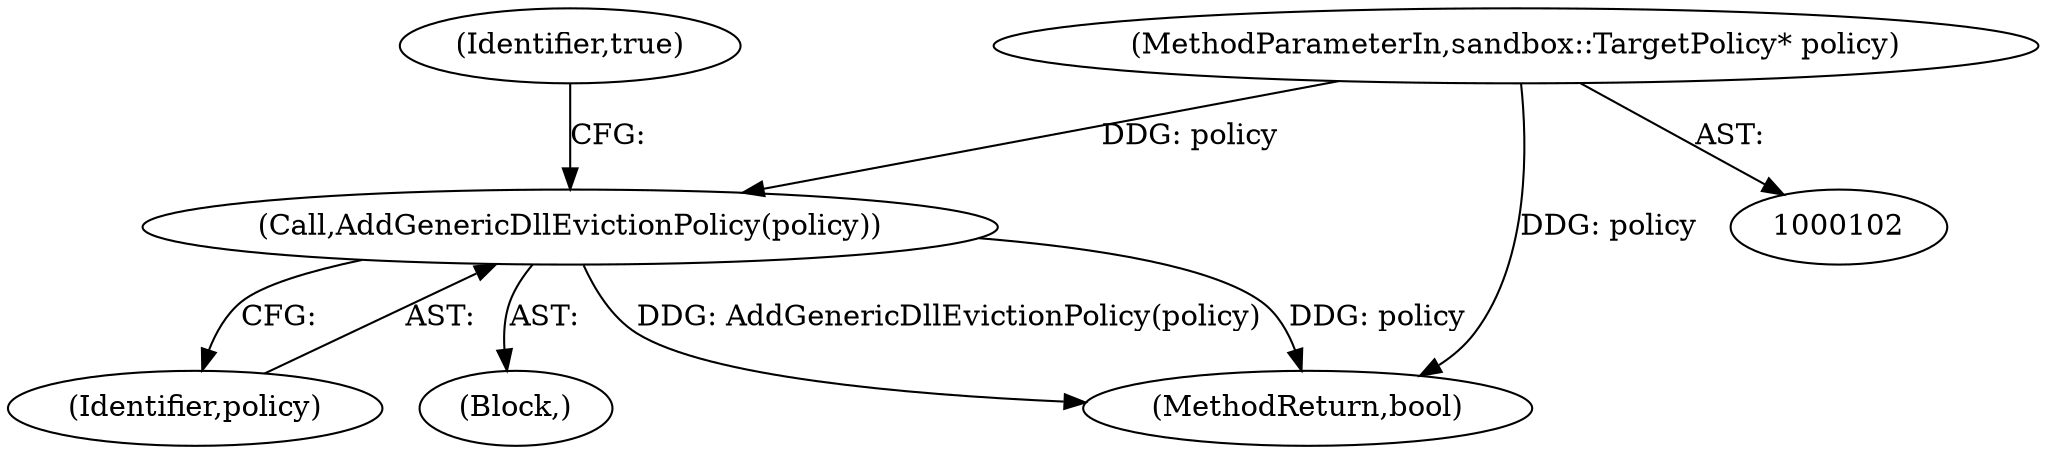 digraph "0_Chrome_cd0bd79d6ebdb72183e6f0833673464cc10b3600_28@pointer" {
"1000103" [label="(MethodParameterIn,sandbox::TargetPolicy* policy)"];
"1000154" [label="(Call,AddGenericDllEvictionPolicy(policy))"];
"1000154" [label="(Call,AddGenericDllEvictionPolicy(policy))"];
"1000155" [label="(Identifier,policy)"];
"1000157" [label="(Identifier,true)"];
"1000104" [label="(Block,)"];
"1000103" [label="(MethodParameterIn,sandbox::TargetPolicy* policy)"];
"1000158" [label="(MethodReturn,bool)"];
"1000103" -> "1000102"  [label="AST: "];
"1000103" -> "1000158"  [label="DDG: policy"];
"1000103" -> "1000154"  [label="DDG: policy"];
"1000154" -> "1000104"  [label="AST: "];
"1000154" -> "1000155"  [label="CFG: "];
"1000155" -> "1000154"  [label="AST: "];
"1000157" -> "1000154"  [label="CFG: "];
"1000154" -> "1000158"  [label="DDG: AddGenericDllEvictionPolicy(policy)"];
"1000154" -> "1000158"  [label="DDG: policy"];
}
